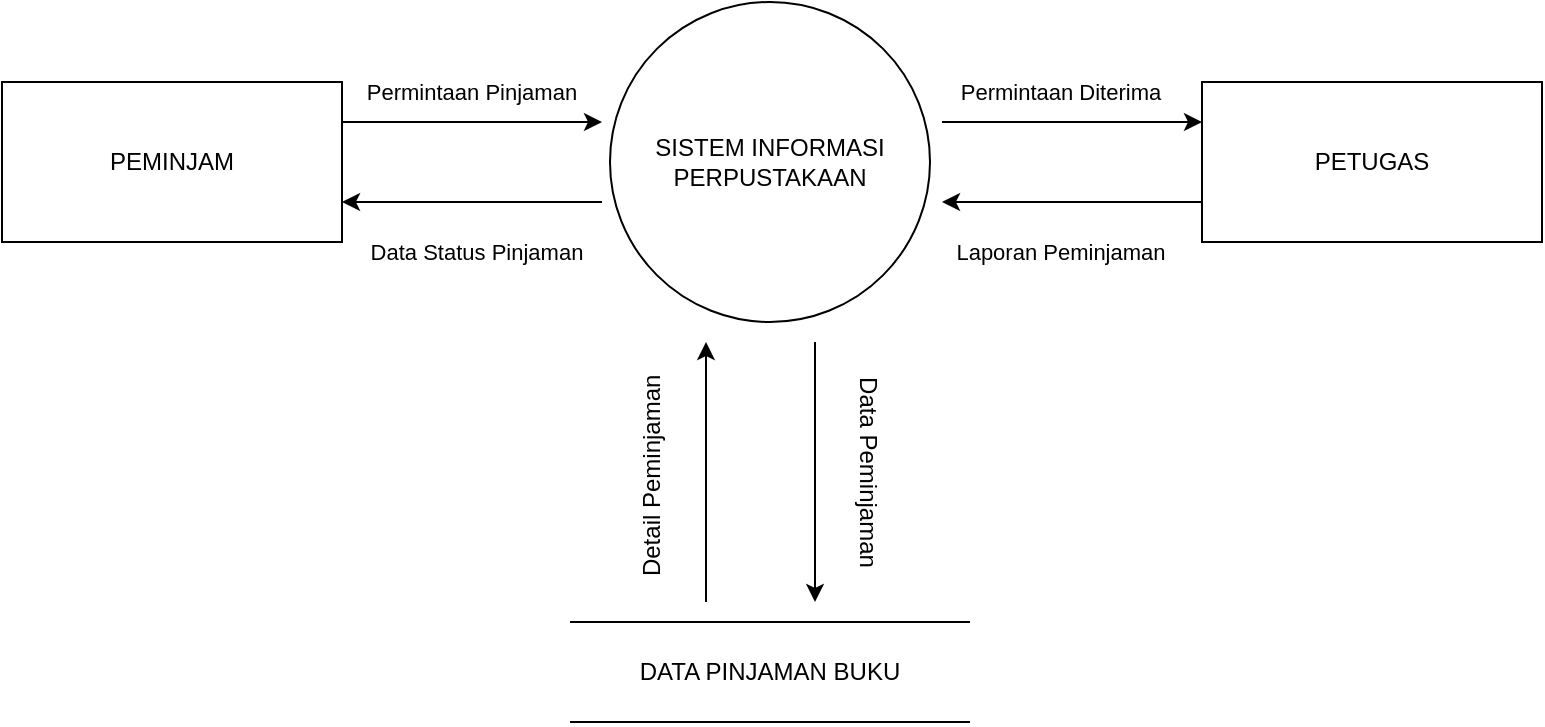 <mxfile version="27.1.1" pages="3">
  <diagram name="Halaman-1" id="B_A3s2_IFmIIh6A6cxAt">
    <mxGraphModel dx="793" dy="465" grid="1" gridSize="10" guides="1" tooltips="1" connect="1" arrows="1" fold="1" page="1" pageScale="1" pageWidth="827" pageHeight="1169" math="0" shadow="0">
      <root>
        <mxCell id="0" />
        <mxCell id="1" parent="0" />
        <mxCell id="g_VqE2WKqQlK8JRJrOXR-1" value="SISTEM INFORMASI PERPUSTAKAAN" style="ellipse;whiteSpace=wrap;html=1;aspect=fixed;" vertex="1" parent="1">
          <mxGeometry x="334" y="50" width="160" height="160" as="geometry" />
        </mxCell>
        <mxCell id="g_VqE2WKqQlK8JRJrOXR-2" value="PEMINJAM" style="rounded=0;whiteSpace=wrap;html=1;" vertex="1" parent="1">
          <mxGeometry x="30" y="90" width="170" height="80" as="geometry" />
        </mxCell>
        <mxCell id="g_VqE2WKqQlK8JRJrOXR-4" value="PETUGAS" style="rounded=0;whiteSpace=wrap;html=1;" vertex="1" parent="1">
          <mxGeometry x="630" y="90" width="170" height="80" as="geometry" />
        </mxCell>
        <mxCell id="g_VqE2WKqQlK8JRJrOXR-7" value="" style="endArrow=classic;html=1;rounded=0;exitX=1;exitY=0.25;exitDx=0;exitDy=0;" edge="1" parent="1" source="g_VqE2WKqQlK8JRJrOXR-2">
          <mxGeometry width="50" height="50" relative="1" as="geometry">
            <mxPoint x="380" y="310" as="sourcePoint" />
            <mxPoint x="330" y="110" as="targetPoint" />
          </mxGeometry>
        </mxCell>
        <mxCell id="g_VqE2WKqQlK8JRJrOXR-8" value="" style="endArrow=classic;html=1;rounded=0;entryX=0;entryY=0.25;entryDx=0;entryDy=0;" edge="1" parent="1" target="g_VqE2WKqQlK8JRJrOXR-4">
          <mxGeometry width="50" height="50" relative="1" as="geometry">
            <mxPoint x="500" y="110" as="sourcePoint" />
            <mxPoint x="340" y="120" as="targetPoint" />
          </mxGeometry>
        </mxCell>
        <mxCell id="g_VqE2WKqQlK8JRJrOXR-10" value="&lt;font style=&quot;font-size: 11px;&quot;&gt;Permintaan Pinjaman&lt;/font&gt;" style="text;html=1;align=center;verticalAlign=middle;whiteSpace=wrap;rounded=0;" vertex="1" parent="1">
          <mxGeometry x="210" y="80" width="110" height="30" as="geometry" />
        </mxCell>
        <mxCell id="g_VqE2WKqQlK8JRJrOXR-11" value="&lt;font style=&quot;font-size: 11px;&quot;&gt;Permintaan Diterima&lt;/font&gt;" style="text;html=1;align=center;verticalAlign=middle;whiteSpace=wrap;rounded=0;" vertex="1" parent="1">
          <mxGeometry x="499" y="80" width="121" height="30" as="geometry" />
        </mxCell>
        <mxCell id="g_VqE2WKqQlK8JRJrOXR-12" value="" style="endArrow=classic;html=1;rounded=0;entryX=1;entryY=0.75;entryDx=0;entryDy=0;" edge="1" parent="1" target="g_VqE2WKqQlK8JRJrOXR-2">
          <mxGeometry width="50" height="50" relative="1" as="geometry">
            <mxPoint x="330" y="150" as="sourcePoint" />
            <mxPoint x="340" y="120" as="targetPoint" />
          </mxGeometry>
        </mxCell>
        <mxCell id="g_VqE2WKqQlK8JRJrOXR-13" value="" style="endArrow=classic;html=1;rounded=0;exitX=0;exitY=0.75;exitDx=0;exitDy=0;" edge="1" parent="1" source="g_VqE2WKqQlK8JRJrOXR-4">
          <mxGeometry width="50" height="50" relative="1" as="geometry">
            <mxPoint x="340" y="160" as="sourcePoint" />
            <mxPoint x="500" y="150" as="targetPoint" />
          </mxGeometry>
        </mxCell>
        <mxCell id="g_VqE2WKqQlK8JRJrOXR-14" value="&lt;font style=&quot;font-size: 11px;&quot;&gt;Laporan Peminjaman&lt;/font&gt;" style="text;html=1;align=center;verticalAlign=middle;whiteSpace=wrap;rounded=0;" vertex="1" parent="1">
          <mxGeometry x="502.88" y="160" width="113.25" height="30" as="geometry" />
        </mxCell>
        <mxCell id="g_VqE2WKqQlK8JRJrOXR-15" value="&lt;font style=&quot;font-size: 11px;&quot;&gt;Data Status Pinjaman&lt;/font&gt;" style="text;html=1;align=center;verticalAlign=middle;whiteSpace=wrap;rounded=0;" vertex="1" parent="1">
          <mxGeometry x="210" y="160" width="115" height="30" as="geometry" />
        </mxCell>
        <mxCell id="g_VqE2WKqQlK8JRJrOXR-16" value="" style="endArrow=none;html=1;rounded=0;" edge="1" parent="1">
          <mxGeometry width="50" height="50" relative="1" as="geometry">
            <mxPoint x="314" y="360" as="sourcePoint" />
            <mxPoint x="514" y="360" as="targetPoint" />
          </mxGeometry>
        </mxCell>
        <mxCell id="g_VqE2WKqQlK8JRJrOXR-17" value="" style="endArrow=none;html=1;rounded=0;" edge="1" parent="1">
          <mxGeometry width="50" height="50" relative="1" as="geometry">
            <mxPoint x="314" y="410" as="sourcePoint" />
            <mxPoint x="514" y="410" as="targetPoint" />
          </mxGeometry>
        </mxCell>
        <mxCell id="g_VqE2WKqQlK8JRJrOXR-18" value="&lt;font&gt;DATA PINJAMAN BUKU&lt;/font&gt;" style="text;html=1;align=center;verticalAlign=middle;whiteSpace=wrap;rounded=0;" vertex="1" parent="1">
          <mxGeometry x="343" y="370" width="141.5" height="30" as="geometry" />
        </mxCell>
        <mxCell id="g_VqE2WKqQlK8JRJrOXR-19" value="" style="endArrow=classic;html=1;rounded=0;" edge="1" parent="1">
          <mxGeometry width="50" height="50" relative="1" as="geometry">
            <mxPoint x="436.5" y="220" as="sourcePoint" />
            <mxPoint x="436.5" y="350" as="targetPoint" />
          </mxGeometry>
        </mxCell>
        <mxCell id="g_VqE2WKqQlK8JRJrOXR-20" value="" style="endArrow=classic;html=1;rounded=0;" edge="1" parent="1">
          <mxGeometry width="50" height="50" relative="1" as="geometry">
            <mxPoint x="382" y="350" as="sourcePoint" />
            <mxPoint x="382" y="220" as="targetPoint" />
          </mxGeometry>
        </mxCell>
        <mxCell id="g_VqE2WKqQlK8JRJrOXR-21" value="&lt;font&gt;Detail Peminjaman&amp;nbsp;&lt;/font&gt;" style="text;html=1;align=center;verticalAlign=middle;whiteSpace=wrap;rounded=0;rotation=-90;" vertex="1" parent="1">
          <mxGeometry x="300" y="270" width="110" height="30" as="geometry" />
        </mxCell>
        <mxCell id="g_VqE2WKqQlK8JRJrOXR-22" value="&lt;font&gt;Data Peminjaman&lt;/font&gt;" style="text;html=1;align=center;verticalAlign=middle;whiteSpace=wrap;rounded=0;rotation=90;" vertex="1" parent="1">
          <mxGeometry x="410" y="270" width="105.5" height="30" as="geometry" />
        </mxCell>
      </root>
    </mxGraphModel>
  </diagram>
  <diagram id="UC-hDwQHrU6XjZ-RaPW0" name="Halaman-2">
    <mxGraphModel dx="1990" dy="681" grid="1" gridSize="10" guides="1" tooltips="1" connect="1" arrows="1" fold="1" page="1" pageScale="1" pageWidth="827" pageHeight="1169" math="0" shadow="0">
      <root>
        <mxCell id="0" />
        <mxCell id="1" parent="0" />
        <mxCell id="LLWd2azIcAdbSTXL5f2x-1" value="CALON ANGGOTA" style="rounded=0;whiteSpace=wrap;html=1;" parent="1" vertex="1">
          <mxGeometry x="20" y="40" width="120" height="60" as="geometry" />
        </mxCell>
        <mxCell id="LLWd2azIcAdbSTXL5f2x-3" value="1.0&lt;div&gt;PENDAFTARAN ANGGOTA&lt;/div&gt;" style="ellipse;whiteSpace=wrap;html=1;aspect=fixed;" parent="1" vertex="1">
          <mxGeometry x="280" y="15" width="110" height="110" as="geometry" />
        </mxCell>
        <mxCell id="LLWd2azIcAdbSTXL5f2x-5" value="" style="endArrow=classic;html=1;rounded=0;exitX=1;exitY=0.5;exitDx=0;exitDy=0;" parent="1" source="LLWd2azIcAdbSTXL5f2x-6" edge="1">
          <mxGeometry width="50" height="50" relative="1" as="geometry">
            <mxPoint x="260" y="60" as="sourcePoint" />
            <mxPoint x="270" y="55" as="targetPoint" />
          </mxGeometry>
        </mxCell>
        <mxCell id="LLWd2azIcAdbSTXL5f2x-8" value="" style="endArrow=none;html=1;rounded=0;" parent="1" edge="1">
          <mxGeometry width="50" height="50" relative="1" as="geometry">
            <mxPoint x="320" y="180" as="sourcePoint" />
            <mxPoint x="320" y="130" as="targetPoint" />
          </mxGeometry>
        </mxCell>
        <mxCell id="LLWd2azIcAdbSTXL5f2x-9" value="" style="endArrow=classic;html=1;rounded=0;" parent="1" edge="1">
          <mxGeometry width="50" height="50" relative="1" as="geometry">
            <mxPoint x="320" y="180" as="sourcePoint" />
            <mxPoint x="220" y="180" as="targetPoint" />
          </mxGeometry>
        </mxCell>
        <mxCell id="LLWd2azIcAdbSTXL5f2x-10" value="" style="endArrow=none;html=1;rounded=0;" parent="1" edge="1">
          <mxGeometry width="50" height="50" relative="1" as="geometry">
            <mxPoint x="90" y="160" as="sourcePoint" />
            <mxPoint x="210" y="160" as="targetPoint" />
          </mxGeometry>
        </mxCell>
        <mxCell id="LLWd2azIcAdbSTXL5f2x-11" value="" style="endArrow=none;html=1;rounded=0;" parent="1" edge="1">
          <mxGeometry width="50" height="50" relative="1" as="geometry">
            <mxPoint x="90" y="220" as="sourcePoint" />
            <mxPoint x="210" y="220" as="targetPoint" />
          </mxGeometry>
        </mxCell>
        <mxCell id="LLWd2azIcAdbSTXL5f2x-12" value="DATA ANGGOTA" style="text;html=1;align=center;verticalAlign=middle;whiteSpace=wrap;rounded=0;" parent="1" vertex="1">
          <mxGeometry x="99" y="176" width="100" height="30" as="geometry" />
        </mxCell>
        <mxCell id="LLWd2azIcAdbSTXL5f2x-16" value="&lt;font style=&quot;font-size: 9px;&quot;&gt;Data Anggota&lt;/font&gt;" style="text;html=1;align=center;verticalAlign=middle;whiteSpace=wrap;rounded=0;" parent="1" vertex="1">
          <mxGeometry x="240" y="160" width="70" height="16" as="geometry" />
        </mxCell>
        <mxCell id="LLWd2azIcAdbSTXL5f2x-18" value="" style="endArrow=classic;html=1;rounded=0;entryX=1;entryY=0.75;entryDx=0;entryDy=0;" parent="1" target="LLWd2azIcAdbSTXL5f2x-1" edge="1" source="LLWd2azIcAdbSTXL5f2x-19">
          <mxGeometry width="50" height="50" relative="1" as="geometry">
            <mxPoint x="270" y="85" as="sourcePoint" />
            <mxPoint x="322" y="147" as="targetPoint" />
          </mxGeometry>
        </mxCell>
        <mxCell id="_EkYU_BqKjtHuQNzoAOT-3" value="2.0&lt;br&gt;&lt;div&gt;PEMINJAMAN BUKU&lt;/div&gt;" style="ellipse;whiteSpace=wrap;html=1;aspect=fixed;" parent="1" vertex="1">
          <mxGeometry x="280" y="270" width="110" height="110" as="geometry" />
        </mxCell>
        <mxCell id="_EkYU_BqKjtHuQNzoAOT-18" value="" style="endArrow=classic;html=1;rounded=0;" parent="1" edge="1">
          <mxGeometry width="50" height="50" relative="1" as="geometry">
            <mxPoint x="320" y="200" as="sourcePoint" />
            <mxPoint x="220" y="200" as="targetPoint" />
          </mxGeometry>
        </mxCell>
        <mxCell id="07eqBUxh1u0hp3tOwEIF-1" value="" style="endArrow=none;html=1;rounded=0;" edge="1" parent="1">
          <mxGeometry width="50" height="50" relative="1" as="geometry">
            <mxPoint x="320" y="200" as="sourcePoint" />
            <mxPoint x="320" y="260" as="targetPoint" />
          </mxGeometry>
        </mxCell>
        <mxCell id="07eqBUxh1u0hp3tOwEIF-2" value="&lt;font style=&quot;font-size: 9px;&quot;&gt;Kartu Anggota&lt;/font&gt;" style="text;html=1;align=center;verticalAlign=middle;whiteSpace=wrap;rounded=0;" vertex="1" parent="1">
          <mxGeometry x="235" y="200" width="80" height="20" as="geometry" />
        </mxCell>
        <mxCell id="07eqBUxh1u0hp3tOwEIF-3" value="PEMINJAM" style="rounded=0;whiteSpace=wrap;html=1;" vertex="1" parent="1">
          <mxGeometry y="290" width="120" height="60" as="geometry" />
        </mxCell>
        <mxCell id="07eqBUxh1u0hp3tOwEIF-4" value="" style="endArrow=classic;html=1;rounded=0;exitX=1;exitY=0.5;exitDx=0;exitDy=0;" edge="1" parent="1" source="07eqBUxh1u0hp3tOwEIF-5">
          <mxGeometry width="50" height="50" relative="1" as="geometry">
            <mxPoint x="280" y="90" as="sourcePoint" />
            <mxPoint x="270" y="300" as="targetPoint" />
          </mxGeometry>
        </mxCell>
        <mxCell id="07eqBUxh1u0hp3tOwEIF-6" value="" style="endArrow=classic;html=1;rounded=0;exitX=1;exitY=0.5;exitDx=0;exitDy=0;" edge="1" parent="1" source="07eqBUxh1u0hp3tOwEIF-7">
          <mxGeometry width="50" height="50" relative="1" as="geometry">
            <mxPoint x="250" y="340.25" as="sourcePoint" />
            <mxPoint x="270" y="340" as="targetPoint" />
          </mxGeometry>
        </mxCell>
        <mxCell id="07eqBUxh1u0hp3tOwEIF-8" value="" style="endArrow=classic;html=1;rounded=0;entryX=0.75;entryY=1;entryDx=0;entryDy=0;" edge="1" parent="1" target="07eqBUxh1u0hp3tOwEIF-3">
          <mxGeometry width="50" height="50" relative="1" as="geometry">
            <mxPoint x="90" y="410" as="sourcePoint" />
            <mxPoint x="230" y="210" as="targetPoint" />
          </mxGeometry>
        </mxCell>
        <mxCell id="07eqBUxh1u0hp3tOwEIF-9" value="" style="endArrow=none;html=1;rounded=0;" edge="1" parent="1" source="07eqBUxh1u0hp3tOwEIF-11">
          <mxGeometry width="50" height="50" relative="1" as="geometry">
            <mxPoint x="90" y="410" as="sourcePoint" />
            <mxPoint x="320" y="410" as="targetPoint" />
          </mxGeometry>
        </mxCell>
        <mxCell id="07eqBUxh1u0hp3tOwEIF-10" value="" style="endArrow=none;html=1;rounded=0;" edge="1" parent="1">
          <mxGeometry width="50" height="50" relative="1" as="geometry">
            <mxPoint x="320" y="390" as="sourcePoint" />
            <mxPoint x="320" y="410" as="targetPoint" />
          </mxGeometry>
        </mxCell>
        <mxCell id="07eqBUxh1u0hp3tOwEIF-12" value="" style="endArrow=none;html=1;rounded=0;" edge="1" parent="1" target="07eqBUxh1u0hp3tOwEIF-11">
          <mxGeometry width="50" height="50" relative="1" as="geometry">
            <mxPoint x="90" y="410" as="sourcePoint" />
            <mxPoint x="320" y="410" as="targetPoint" />
          </mxGeometry>
        </mxCell>
        <mxCell id="07eqBUxh1u0hp3tOwEIF-11" value="&lt;span style=&quot;font-size: 11px;&quot;&gt;Verifikasi Buku Pinjaman&lt;/span&gt;" style="text;html=1;align=center;verticalAlign=middle;whiteSpace=wrap;rounded=0;" vertex="1" parent="1">
          <mxGeometry x="135" y="400" width="130" height="20" as="geometry" />
        </mxCell>
        <mxCell id="07eqBUxh1u0hp3tOwEIF-15" value="" style="endArrow=none;html=1;rounded=0;exitX=1;exitY=0.25;exitDx=0;exitDy=0;startFill=0;" edge="1" parent="1" target="07eqBUxh1u0hp3tOwEIF-7">
          <mxGeometry width="50" height="50" relative="1" as="geometry">
            <mxPoint x="120" y="339.5" as="sourcePoint" />
            <mxPoint x="270" y="339.5" as="targetPoint" />
          </mxGeometry>
        </mxCell>
        <mxCell id="07eqBUxh1u0hp3tOwEIF-7" value="&lt;span style=&quot;font-size: 11px;&quot;&gt;Data Buku&lt;/span&gt;" style="text;html=1;align=center;verticalAlign=middle;whiteSpace=wrap;rounded=0;" vertex="1" parent="1">
          <mxGeometry x="166.25" y="330" width="57.5" height="20" as="geometry" />
        </mxCell>
        <mxCell id="07eqBUxh1u0hp3tOwEIF-17" value="" style="endArrow=none;html=1;rounded=0;exitX=1;exitY=0.25;exitDx=0;exitDy=0;startFill=0;" edge="1" parent="1" target="07eqBUxh1u0hp3tOwEIF-5">
          <mxGeometry width="50" height="50" relative="1" as="geometry">
            <mxPoint x="120" y="300" as="sourcePoint" />
            <mxPoint x="270" y="300" as="targetPoint" />
          </mxGeometry>
        </mxCell>
        <mxCell id="07eqBUxh1u0hp3tOwEIF-5" value="&lt;font style=&quot;font-size: 11px;&quot;&gt;Kartu Anggota&lt;/font&gt;" style="text;html=1;align=center;verticalAlign=middle;whiteSpace=wrap;rounded=0;" vertex="1" parent="1">
          <mxGeometry x="152.5" y="290" width="85" height="20" as="geometry" />
        </mxCell>
        <mxCell id="07eqBUxh1u0hp3tOwEIF-21" value="" style="endArrow=none;html=1;rounded=0;exitX=1;exitY=0.25;exitDx=0;exitDy=0;startFill=0;" edge="1" parent="1" source="LLWd2azIcAdbSTXL5f2x-1" target="LLWd2azIcAdbSTXL5f2x-6">
          <mxGeometry width="50" height="50" relative="1" as="geometry">
            <mxPoint x="160" y="55" as="sourcePoint" />
            <mxPoint x="270" y="55" as="targetPoint" />
          </mxGeometry>
        </mxCell>
        <mxCell id="LLWd2azIcAdbSTXL5f2x-6" value="&lt;font style=&quot;font-size: 10px;&quot;&gt;Data Anggota&lt;/font&gt;" style="text;html=1;align=center;verticalAlign=middle;whiteSpace=wrap;rounded=0;" parent="1" vertex="1">
          <mxGeometry x="178" y="50" width="72" height="10" as="geometry" />
        </mxCell>
        <mxCell id="07eqBUxh1u0hp3tOwEIF-22" value="" style="endArrow=none;html=1;rounded=0;entryX=1;entryY=0.5;entryDx=0;entryDy=0;startFill=0;" edge="1" parent="1" target="LLWd2azIcAdbSTXL5f2x-19">
          <mxGeometry width="50" height="50" relative="1" as="geometry">
            <mxPoint x="270" y="85" as="sourcePoint" />
            <mxPoint x="160" y="85" as="targetPoint" />
          </mxGeometry>
        </mxCell>
        <mxCell id="LLWd2azIcAdbSTXL5f2x-19" value="&lt;font style=&quot;font-size: 10px;&quot;&gt;Kartu Anggota&lt;/font&gt;" style="text;html=1;align=center;verticalAlign=middle;whiteSpace=wrap;rounded=0;" parent="1" vertex="1">
          <mxGeometry x="180" y="80" width="70" height="10" as="geometry" />
        </mxCell>
        <mxCell id="07eqBUxh1u0hp3tOwEIF-24" value="PETUGAS" style="rounded=0;whiteSpace=wrap;html=1;" vertex="1" parent="1">
          <mxGeometry y="450" width="120" height="60" as="geometry" />
        </mxCell>
        <mxCell id="07eqBUxh1u0hp3tOwEIF-25" value="" style="endArrow=none;html=1;rounded=0;exitX=1;exitY=0.25;exitDx=0;exitDy=0;startFill=0;" edge="1" target="07eqBUxh1u0hp3tOwEIF-26" parent="1">
          <mxGeometry width="50" height="50" relative="1" as="geometry">
            <mxPoint x="120" y="460" as="sourcePoint" />
            <mxPoint x="270" y="460" as="targetPoint" />
          </mxGeometry>
        </mxCell>
        <mxCell id="07eqBUxh1u0hp3tOwEIF-26" value="&lt;font style=&quot;font-size: 11px;&quot;&gt;Detail Peminjaman&lt;/font&gt;" style="text;html=1;align=center;verticalAlign=middle;whiteSpace=wrap;rounded=0;" vertex="1" parent="1">
          <mxGeometry x="182.5" y="450" width="97.5" height="20" as="geometry" />
        </mxCell>
        <mxCell id="07eqBUxh1u0hp3tOwEIF-27" value="" style="endArrow=none;html=1;rounded=0;exitX=1;exitY=0.5;exitDx=0;exitDy=0;startFill=0;" edge="1" source="07eqBUxh1u0hp3tOwEIF-26" parent="1">
          <mxGeometry width="50" height="50" relative="1" as="geometry">
            <mxPoint x="280" y="250" as="sourcePoint" />
            <mxPoint x="340" y="460" as="targetPoint" />
          </mxGeometry>
        </mxCell>
        <mxCell id="07eqBUxh1u0hp3tOwEIF-28" value="" style="endArrow=classic;html=1;rounded=0;" edge="1" parent="1">
          <mxGeometry width="50" height="50" relative="1" as="geometry">
            <mxPoint x="340" y="460" as="sourcePoint" />
            <mxPoint x="340" y="390" as="targetPoint" />
          </mxGeometry>
        </mxCell>
        <mxCell id="07eqBUxh1u0hp3tOwEIF-32" value="&lt;font style=&quot;font-size: 11px;&quot;&gt;Verifikasi Buku Pinjaman&lt;/font&gt;" style="text;html=1;align=center;verticalAlign=middle;whiteSpace=wrap;rounded=0;" vertex="1" parent="1">
          <mxGeometry x="178" y="490" width="127.5" height="20" as="geometry" />
        </mxCell>
        <mxCell id="07eqBUxh1u0hp3tOwEIF-33" value="" style="endArrow=none;html=1;rounded=0;exitX=1;exitY=0.833;exitDx=0;exitDy=0;startFill=0;exitPerimeter=0;entryX=0;entryY=0.5;entryDx=0;entryDy=0;" edge="1" parent="1" source="07eqBUxh1u0hp3tOwEIF-24" target="07eqBUxh1u0hp3tOwEIF-32">
          <mxGeometry width="50" height="50" relative="1" as="geometry">
            <mxPoint x="130" y="470" as="sourcePoint" />
            <mxPoint x="193" y="470" as="targetPoint" />
          </mxGeometry>
        </mxCell>
        <mxCell id="07eqBUxh1u0hp3tOwEIF-34" value="" style="endArrow=none;html=1;rounded=0;exitX=1;exitY=0.5;exitDx=0;exitDy=0;startFill=0;" edge="1" parent="1" source="07eqBUxh1u0hp3tOwEIF-32">
          <mxGeometry width="50" height="50" relative="1" as="geometry">
            <mxPoint x="290" y="470" as="sourcePoint" />
            <mxPoint x="360" y="500" as="targetPoint" />
          </mxGeometry>
        </mxCell>
        <mxCell id="07eqBUxh1u0hp3tOwEIF-35" value="" style="endArrow=classic;html=1;rounded=0;" edge="1" parent="1">
          <mxGeometry width="50" height="50" relative="1" as="geometry">
            <mxPoint x="360" y="500" as="sourcePoint" />
            <mxPoint x="360" y="390" as="targetPoint" />
          </mxGeometry>
        </mxCell>
        <mxCell id="07eqBUxh1u0hp3tOwEIF-37" value="" style="endArrow=none;html=1;rounded=0;" edge="1" parent="1">
          <mxGeometry width="50" height="50" relative="1" as="geometry">
            <mxPoint x="440" y="160.44" as="sourcePoint" />
            <mxPoint x="560" y="160.44" as="targetPoint" />
          </mxGeometry>
        </mxCell>
        <mxCell id="07eqBUxh1u0hp3tOwEIF-38" value="" style="endArrow=none;html=1;rounded=0;" edge="1" parent="1">
          <mxGeometry width="50" height="50" relative="1" as="geometry">
            <mxPoint x="440" y="220.44" as="sourcePoint" />
            <mxPoint x="560" y="220.44" as="targetPoint" />
          </mxGeometry>
        </mxCell>
        <mxCell id="07eqBUxh1u0hp3tOwEIF-39" value="DATA BUKU" style="text;html=1;align=center;verticalAlign=middle;whiteSpace=wrap;rounded=0;" vertex="1" parent="1">
          <mxGeometry x="449" y="176.44" width="100" height="30" as="geometry" />
        </mxCell>
        <mxCell id="07eqBUxh1u0hp3tOwEIF-41" value="" style="endArrow=none;html=1;rounded=0;exitX=0;exitY=0.5;exitDx=0;exitDy=0;" edge="1" parent="1" source="07eqBUxh1u0hp3tOwEIF-57">
          <mxGeometry width="50" height="50" relative="1" as="geometry">
            <mxPoint x="414" y="300" as="sourcePoint" />
            <mxPoint x="400" y="300" as="targetPoint" />
          </mxGeometry>
        </mxCell>
        <mxCell id="07eqBUxh1u0hp3tOwEIF-42" value="" style="endArrow=classic;html=1;rounded=0;" edge="1" parent="1">
          <mxGeometry width="50" height="50" relative="1" as="geometry">
            <mxPoint x="510" y="300" as="sourcePoint" />
            <mxPoint x="510" y="229" as="targetPoint" />
          </mxGeometry>
        </mxCell>
        <mxCell id="07eqBUxh1u0hp3tOwEIF-47" value="" style="endArrow=none;html=1;rounded=0;" edge="1" parent="1">
          <mxGeometry width="50" height="50" relative="1" as="geometry">
            <mxPoint x="439" y="400" as="sourcePoint" />
            <mxPoint x="559" y="400" as="targetPoint" />
          </mxGeometry>
        </mxCell>
        <mxCell id="07eqBUxh1u0hp3tOwEIF-48" value="" style="endArrow=none;html=1;rounded=0;" edge="1" parent="1">
          <mxGeometry width="50" height="50" relative="1" as="geometry">
            <mxPoint x="439" y="460" as="sourcePoint" />
            <mxPoint x="559" y="460" as="targetPoint" />
          </mxGeometry>
        </mxCell>
        <mxCell id="07eqBUxh1u0hp3tOwEIF-49" value="DATA PEMINJAMAN" style="text;html=1;align=center;verticalAlign=middle;whiteSpace=wrap;rounded=0;" vertex="1" parent="1">
          <mxGeometry x="448" y="416" width="100" height="30" as="geometry" />
        </mxCell>
        <mxCell id="07eqBUxh1u0hp3tOwEIF-50" value="" style="endArrow=classic;html=1;rounded=0;" edge="1" parent="1">
          <mxGeometry width="50" height="50" relative="1" as="geometry">
            <mxPoint x="510" y="340" as="sourcePoint" />
            <mxPoint x="510" y="380" as="targetPoint" />
          </mxGeometry>
        </mxCell>
        <mxCell id="07eqBUxh1u0hp3tOwEIF-51" value="" style="endArrow=none;html=1;rounded=0;" edge="1" parent="1" source="07eqBUxh1u0hp3tOwEIF-52">
          <mxGeometry width="50" height="50" relative="1" as="geometry">
            <mxPoint x="500" y="340" as="sourcePoint" />
            <mxPoint x="400" y="340" as="targetPoint" />
          </mxGeometry>
        </mxCell>
        <mxCell id="07eqBUxh1u0hp3tOwEIF-53" value="" style="endArrow=none;html=1;rounded=0;" edge="1" parent="1" target="07eqBUxh1u0hp3tOwEIF-52">
          <mxGeometry width="50" height="50" relative="1" as="geometry">
            <mxPoint x="500" y="340" as="sourcePoint" />
            <mxPoint x="400" y="340" as="targetPoint" />
          </mxGeometry>
        </mxCell>
        <mxCell id="07eqBUxh1u0hp3tOwEIF-54" style="edgeStyle=orthogonalEdgeStyle;rounded=0;orthogonalLoop=1;jettySize=auto;html=1;exitX=1;exitY=0.5;exitDx=0;exitDy=0;endArrow=none;startFill=0;" edge="1" parent="1" source="07eqBUxh1u0hp3tOwEIF-52">
          <mxGeometry relative="1" as="geometry">
            <mxPoint x="510" y="340" as="targetPoint" />
          </mxGeometry>
        </mxCell>
        <mxCell id="07eqBUxh1u0hp3tOwEIF-52" value="&lt;font style=&quot;font-size: 9px;&quot;&gt;Detail Peminjaman&lt;/font&gt;" style="text;html=1;align=center;verticalAlign=middle;whiteSpace=wrap;rounded=0;" vertex="1" parent="1">
          <mxGeometry x="414" y="335" width="86" height="10" as="geometry" />
        </mxCell>
        <mxCell id="07eqBUxh1u0hp3tOwEIF-57" value="&lt;font style=&quot;font-size: 9px;&quot;&gt;Data Buku&lt;/font&gt;" style="text;html=1;align=center;verticalAlign=middle;whiteSpace=wrap;rounded=0;" vertex="1" parent="1">
          <mxGeometry x="432" y="295" width="50" height="10" as="geometry" />
        </mxCell>
        <mxCell id="07eqBUxh1u0hp3tOwEIF-58" value="" style="endArrow=none;html=1;rounded=0;entryX=1;entryY=0.5;entryDx=0;entryDy=0;" edge="1" parent="1" target="07eqBUxh1u0hp3tOwEIF-57">
          <mxGeometry width="50" height="50" relative="1" as="geometry">
            <mxPoint x="510" y="300" as="sourcePoint" />
            <mxPoint x="410" y="310" as="targetPoint" />
          </mxGeometry>
        </mxCell>
        <mxCell id="07eqBUxh1u0hp3tOwEIF-60" value="3.0&lt;br&gt;&lt;div&gt;PENGEMBALIAN BUKU&lt;/div&gt;" style="ellipse;whiteSpace=wrap;html=1;aspect=fixed;" vertex="1" parent="1">
          <mxGeometry x="280" y="585" width="110" height="110" as="geometry" />
        </mxCell>
        <mxCell id="07eqBUxh1u0hp3tOwEIF-61" value="" style="endArrow=classic;html=1;rounded=0;exitX=1;exitY=0.5;exitDx=0;exitDy=0;" edge="1" source="07eqBUxh1u0hp3tOwEIF-62" parent="1">
          <mxGeometry width="50" height="50" relative="1" as="geometry">
            <mxPoint x="275" y="420" as="sourcePoint" />
            <mxPoint x="265" y="630" as="targetPoint" />
          </mxGeometry>
        </mxCell>
        <mxCell id="07eqBUxh1u0hp3tOwEIF-62" value="&lt;font style=&quot;font-size: 11px;&quot;&gt;Kartu Anggota&lt;/font&gt;" style="text;html=1;align=center;verticalAlign=middle;whiteSpace=wrap;rounded=0;" vertex="1" parent="1">
          <mxGeometry x="93" y="620" width="85" height="20" as="geometry" />
        </mxCell>
        <mxCell id="07eqBUxh1u0hp3tOwEIF-63" value="" style="endArrow=none;html=1;rounded=0;startFill=0;" edge="1" target="07eqBUxh1u0hp3tOwEIF-62" parent="1">
          <mxGeometry width="50" height="50" relative="1" as="geometry">
            <mxPoint x="-40" y="630" as="sourcePoint" />
            <mxPoint x="265" y="630" as="targetPoint" />
          </mxGeometry>
        </mxCell>
        <mxCell id="07eqBUxh1u0hp3tOwEIF-64" value="" style="endArrow=none;html=1;rounded=0;startFill=0;" edge="1" parent="1">
          <mxGeometry width="50" height="50" relative="1" as="geometry">
            <mxPoint x="-40" y="630" as="sourcePoint" />
            <mxPoint x="-40" y="330" as="targetPoint" />
          </mxGeometry>
        </mxCell>
        <mxCell id="07eqBUxh1u0hp3tOwEIF-65" value="" style="endArrow=none;html=1;rounded=0;startFill=0;exitX=0;exitY=0.75;exitDx=0;exitDy=0;" edge="1" parent="1">
          <mxGeometry width="50" height="50" relative="1" as="geometry">
            <mxPoint y="330.0" as="sourcePoint" />
            <mxPoint x="-40" y="330" as="targetPoint" />
          </mxGeometry>
        </mxCell>
        <mxCell id="07eqBUxh1u0hp3tOwEIF-66" value="" style="endArrow=classic;html=1;rounded=0;exitX=1;exitY=0.5;exitDx=0;exitDy=0;" edge="1" source="07eqBUxh1u0hp3tOwEIF-67" parent="1">
          <mxGeometry width="50" height="50" relative="1" as="geometry">
            <mxPoint x="275" y="440" as="sourcePoint" />
            <mxPoint x="265" y="650" as="targetPoint" />
          </mxGeometry>
        </mxCell>
        <mxCell id="07eqBUxh1u0hp3tOwEIF-67" value="&lt;font style=&quot;font-size: 11px;&quot;&gt;Data Buku&lt;/font&gt;" style="text;html=1;align=center;verticalAlign=middle;whiteSpace=wrap;rounded=0;" vertex="1" parent="1">
          <mxGeometry x="102" y="640" width="67" height="20" as="geometry" />
        </mxCell>
        <mxCell id="07eqBUxh1u0hp3tOwEIF-68" value="" style="endArrow=none;html=1;rounded=0;startFill=0;" edge="1" target="07eqBUxh1u0hp3tOwEIF-67" parent="1">
          <mxGeometry width="50" height="50" relative="1" as="geometry">
            <mxPoint x="-50" y="650" as="sourcePoint" />
            <mxPoint x="265" y="650" as="targetPoint" />
          </mxGeometry>
        </mxCell>
        <mxCell id="07eqBUxh1u0hp3tOwEIF-69" value="" style="endArrow=none;html=1;rounded=0;startFill=0;" edge="1" parent="1">
          <mxGeometry width="50" height="50" relative="1" as="geometry">
            <mxPoint x="-50" y="320" as="sourcePoint" />
            <mxPoint x="-50" y="650" as="targetPoint" />
          </mxGeometry>
        </mxCell>
        <mxCell id="07eqBUxh1u0hp3tOwEIF-70" value="" style="endArrow=none;html=1;rounded=0;startFill=0;exitX=0;exitY=0.5;exitDx=0;exitDy=0;" edge="1" parent="1" source="07eqBUxh1u0hp3tOwEIF-3">
          <mxGeometry width="50" height="50" relative="1" as="geometry">
            <mxPoint x="10" y="340.0" as="sourcePoint" />
            <mxPoint x="-50" y="320" as="targetPoint" />
          </mxGeometry>
        </mxCell>
        <mxCell id="07eqBUxh1u0hp3tOwEIF-71" value="" style="endArrow=none;html=1;rounded=0;" edge="1" source="07eqBUxh1u0hp3tOwEIF-72" parent="1">
          <mxGeometry width="50" height="50" relative="1" as="geometry">
            <mxPoint x="500" y="630" as="sourcePoint" />
            <mxPoint x="400" y="630" as="targetPoint" />
          </mxGeometry>
        </mxCell>
        <mxCell id="07eqBUxh1u0hp3tOwEIF-72" value="&lt;font style=&quot;font-size: 9px;&quot;&gt;Detail Peminjaman&lt;/font&gt;" style="text;html=1;align=center;verticalAlign=middle;whiteSpace=wrap;rounded=0;" vertex="1" parent="1">
          <mxGeometry x="414" y="625" width="86" height="10" as="geometry" />
        </mxCell>
        <mxCell id="07eqBUxh1u0hp3tOwEIF-73" value="" style="endArrow=classic;html=1;rounded=0;" edge="1" parent="1">
          <mxGeometry width="50" height="50" relative="1" as="geometry">
            <mxPoint x="510" y="630" as="sourcePoint" />
            <mxPoint x="510" y="480" as="targetPoint" />
          </mxGeometry>
        </mxCell>
        <mxCell id="07eqBUxh1u0hp3tOwEIF-74" value="" style="endArrow=none;html=1;rounded=0;entryX=1;entryY=0.5;entryDx=0;entryDy=0;" edge="1" parent="1" target="07eqBUxh1u0hp3tOwEIF-72">
          <mxGeometry width="50" height="50" relative="1" as="geometry">
            <mxPoint x="510" y="630" as="sourcePoint" />
            <mxPoint x="410" y="640" as="targetPoint" />
          </mxGeometry>
        </mxCell>
        <mxCell id="07eqBUxh1u0hp3tOwEIF-75" value="" style="endArrow=none;html=1;rounded=0;startFill=0;" edge="1" target="07eqBUxh1u0hp3tOwEIF-76" parent="1">
          <mxGeometry width="50" height="50" relative="1" as="geometry">
            <mxPoint x="400" y="660" as="sourcePoint" />
            <mxPoint x="715" y="660" as="targetPoint" />
          </mxGeometry>
        </mxCell>
        <mxCell id="07eqBUxh1u0hp3tOwEIF-76" value="&lt;font style=&quot;font-size: 11px;&quot;&gt;Data Buku&lt;/font&gt;" style="text;html=1;align=center;verticalAlign=middle;whiteSpace=wrap;rounded=0;" vertex="1" parent="1">
          <mxGeometry x="500" y="650" width="67" height="20" as="geometry" />
        </mxCell>
        <mxCell id="07eqBUxh1u0hp3tOwEIF-77" value="" style="endArrow=none;html=1;rounded=0;exitX=1;exitY=0.5;exitDx=0;exitDy=0;startFill=0;" edge="1" source="07eqBUxh1u0hp3tOwEIF-76" parent="1">
          <mxGeometry width="50" height="50" relative="1" as="geometry">
            <mxPoint x="725" y="450" as="sourcePoint" />
            <mxPoint x="640" y="660" as="targetPoint" />
          </mxGeometry>
        </mxCell>
        <mxCell id="07eqBUxh1u0hp3tOwEIF-78" value="" style="endArrow=none;html=1;rounded=0;startFill=0;" edge="1" parent="1">
          <mxGeometry width="50" height="50" relative="1" as="geometry">
            <mxPoint x="640" y="660" as="sourcePoint" />
            <mxPoint x="640" y="200" as="targetPoint" />
          </mxGeometry>
        </mxCell>
        <mxCell id="07eqBUxh1u0hp3tOwEIF-79" value="" style="endArrow=classic;html=1;rounded=0;startFill=0;endFill=1;" edge="1" parent="1">
          <mxGeometry width="50" height="50" relative="1" as="geometry">
            <mxPoint x="640" y="199.333" as="sourcePoint" />
            <mxPoint x="570" y="200" as="targetPoint" />
          </mxGeometry>
        </mxCell>
        <mxCell id="07eqBUxh1u0hp3tOwEIF-80" value="" style="endArrow=none;html=1;rounded=0;startFill=0;exitX=0;exitY=0.5;exitDx=0;exitDy=0;" edge="1" parent="1">
          <mxGeometry width="50" height="50" relative="1" as="geometry">
            <mxPoint y="310" as="sourcePoint" />
            <mxPoint x="-60" y="310" as="targetPoint" />
          </mxGeometry>
        </mxCell>
        <mxCell id="07eqBUxh1u0hp3tOwEIF-81" value="" style="endArrow=none;html=1;rounded=0;startFill=0;" edge="1" parent="1">
          <mxGeometry width="50" height="50" relative="1" as="geometry">
            <mxPoint x="-60" y="310" as="sourcePoint" />
            <mxPoint x="-60" y="670" as="targetPoint" />
          </mxGeometry>
        </mxCell>
        <mxCell id="07eqBUxh1u0hp3tOwEIF-82" value="" style="endArrow=none;html=1;rounded=0;startFill=0;" edge="1" target="07eqBUxh1u0hp3tOwEIF-84" parent="1">
          <mxGeometry width="50" height="50" relative="1" as="geometry">
            <mxPoint x="-60" y="670" as="sourcePoint" />
            <mxPoint x="265" y="670" as="targetPoint" />
          </mxGeometry>
        </mxCell>
        <mxCell id="07eqBUxh1u0hp3tOwEIF-83" value="" style="endArrow=classic;html=1;rounded=0;exitX=1;exitY=0.5;exitDx=0;exitDy=0;" edge="1" source="07eqBUxh1u0hp3tOwEIF-84" parent="1">
          <mxGeometry width="50" height="50" relative="1" as="geometry">
            <mxPoint x="275" y="460" as="sourcePoint" />
            <mxPoint x="265" y="670" as="targetPoint" />
          </mxGeometry>
        </mxCell>
        <mxCell id="07eqBUxh1u0hp3tOwEIF-84" value="&lt;font style=&quot;font-size: 11px;&quot;&gt;Data Denda&lt;/font&gt;" style="text;html=1;align=center;verticalAlign=middle;whiteSpace=wrap;rounded=0;" vertex="1" parent="1">
          <mxGeometry x="102" y="660" width="67" height="20" as="geometry" />
        </mxCell>
        <mxCell id="07eqBUxh1u0hp3tOwEIF-85" value="" style="endArrow=none;html=1;rounded=0;exitX=0;exitY=0.5;exitDx=0;exitDy=0;" edge="1" source="07eqBUxh1u0hp3tOwEIF-86" parent="1">
          <mxGeometry width="50" height="50" relative="1" as="geometry">
            <mxPoint x="490" y="615" as="sourcePoint" />
            <mxPoint x="400" y="610" as="targetPoint" />
          </mxGeometry>
        </mxCell>
        <mxCell id="07eqBUxh1u0hp3tOwEIF-86" value="&lt;font style=&quot;font-size: 9px;&quot;&gt;Data Denda&lt;/font&gt;" style="text;html=1;align=center;verticalAlign=middle;whiteSpace=wrap;rounded=0;" vertex="1" parent="1">
          <mxGeometry x="413" y="605" width="59" height="10" as="geometry" />
        </mxCell>
        <mxCell id="07eqBUxh1u0hp3tOwEIF-87" value="" style="endArrow=classic;html=1;rounded=0;" edge="1" parent="1">
          <mxGeometry width="50" height="50" relative="1" as="geometry">
            <mxPoint x="490" y="610" as="sourcePoint" />
            <mxPoint x="490" y="480" as="targetPoint" />
          </mxGeometry>
        </mxCell>
        <mxCell id="07eqBUxh1u0hp3tOwEIF-92" value="" style="endArrow=none;html=1;rounded=0;entryX=1;entryY=0.5;entryDx=0;entryDy=0;" edge="1" parent="1" target="07eqBUxh1u0hp3tOwEIF-86">
          <mxGeometry width="50" height="50" relative="1" as="geometry">
            <mxPoint x="490" y="610" as="sourcePoint" />
            <mxPoint x="410" y="620" as="targetPoint" />
          </mxGeometry>
        </mxCell>
      </root>
    </mxGraphModel>
  </diagram>
  <diagram id="nKnRod18F5qW6ls2Hgyj" name="Halaman-3">
    <mxGraphModel dx="1990" dy="681" grid="1" gridSize="10" guides="1" tooltips="1" connect="1" arrows="1" fold="1" page="1" pageScale="1" pageWidth="827" pageHeight="1169" math="0" shadow="0">
      <root>
        <mxCell id="0" />
        <mxCell id="1" parent="0" />
        <mxCell id="DBQFm4cgPQ_hDolj-y8E-1" value="CALON ANGGOTA" style="rounded=0;whiteSpace=wrap;html=1;" vertex="1" parent="1">
          <mxGeometry x="-20" y="85" width="120" height="60" as="geometry" />
        </mxCell>
        <mxCell id="DBQFm4cgPQ_hDolj-y8E-2" value="1.1&lt;div&gt;INPUT DATA ANGGOTA&lt;/div&gt;" style="ellipse;whiteSpace=wrap;html=1;aspect=fixed;" vertex="1" parent="1">
          <mxGeometry x="320" y="50" width="120" height="120" as="geometry" />
        </mxCell>
        <mxCell id="DBQFm4cgPQ_hDolj-y8E-4" value="DATA ANGGOTA" style="text;html=1;align=center;verticalAlign=middle;whiteSpace=wrap;rounded=0;" vertex="1" parent="1">
          <mxGeometry x="680" y="94.5" width="100" height="30" as="geometry" />
        </mxCell>
        <mxCell id="DBQFm4cgPQ_hDolj-y8E-6" value="" style="endArrow=none;html=1;rounded=0;" edge="1" parent="1">
          <mxGeometry width="50" height="50" relative="1" as="geometry">
            <mxPoint x="670" y="69.5" as="sourcePoint" />
            <mxPoint x="790" y="69.5" as="targetPoint" />
          </mxGeometry>
        </mxCell>
        <mxCell id="DBQFm4cgPQ_hDolj-y8E-7" value="" style="endArrow=none;html=1;rounded=0;" edge="1" parent="1">
          <mxGeometry width="50" height="50" relative="1" as="geometry">
            <mxPoint x="670" y="149.5" as="sourcePoint" />
            <mxPoint x="790" y="149.5" as="targetPoint" />
          </mxGeometry>
        </mxCell>
        <mxCell id="DBQFm4cgPQ_hDolj-y8E-8" value="" style="endArrow=classic;html=1;rounded=0;exitX=1;exitY=0.5;exitDx=0;exitDy=0;" edge="1" parent="1" source="DBQFm4cgPQ_hDolj-y8E-10">
          <mxGeometry width="50" height="50" relative="1" as="geometry">
            <mxPoint x="480" y="230" as="sourcePoint" />
            <mxPoint x="310" y="115" as="targetPoint" />
          </mxGeometry>
        </mxCell>
        <mxCell id="DBQFm4cgPQ_hDolj-y8E-11" value="" style="endArrow=none;html=1;rounded=0;exitX=1;exitY=0.5;exitDx=0;exitDy=0;startFill=0;" edge="1" parent="1" source="DBQFm4cgPQ_hDolj-y8E-1" target="DBQFm4cgPQ_hDolj-y8E-10">
          <mxGeometry width="50" height="50" relative="1" as="geometry">
            <mxPoint x="160" y="110" as="sourcePoint" />
            <mxPoint x="310" y="110" as="targetPoint" />
          </mxGeometry>
        </mxCell>
        <mxCell id="DBQFm4cgPQ_hDolj-y8E-10" value="Data Calon Anggota" style="text;html=1;align=center;verticalAlign=middle;whiteSpace=wrap;rounded=0;" vertex="1" parent="1">
          <mxGeometry x="150" y="100" width="110" height="30" as="geometry" />
        </mxCell>
        <mxCell id="DBQFm4cgPQ_hDolj-y8E-12" value="" style="endArrow=none;html=1;rounded=0;exitX=1;exitY=0.5;exitDx=0;exitDy=0;startFill=0;" edge="1" target="DBQFm4cgPQ_hDolj-y8E-13" parent="1">
          <mxGeometry width="50" height="50" relative="1" as="geometry">
            <mxPoint x="450" y="115" as="sourcePoint" />
            <mxPoint x="660" y="110" as="targetPoint" />
          </mxGeometry>
        </mxCell>
        <mxCell id="DBQFm4cgPQ_hDolj-y8E-13" value="Data Calon Anggota" style="text;html=1;align=center;verticalAlign=middle;whiteSpace=wrap;rounded=0;" vertex="1" parent="1">
          <mxGeometry x="500" y="100" width="110" height="30" as="geometry" />
        </mxCell>
        <mxCell id="DBQFm4cgPQ_hDolj-y8E-14" value="" style="endArrow=classic;html=1;rounded=0;exitX=1;exitY=0.5;exitDx=0;exitDy=0;" edge="1" source="DBQFm4cgPQ_hDolj-y8E-13" parent="1">
          <mxGeometry width="50" height="50" relative="1" as="geometry">
            <mxPoint x="830" y="230" as="sourcePoint" />
            <mxPoint x="660" y="115" as="targetPoint" />
          </mxGeometry>
        </mxCell>
        <mxCell id="DBQFm4cgPQ_hDolj-y8E-15" value="" style="endArrow=none;html=1;rounded=0;" edge="1" parent="1">
          <mxGeometry width="50" height="50" relative="1" as="geometry">
            <mxPoint x="690" y="280" as="sourcePoint" />
            <mxPoint x="690" y="170" as="targetPoint" />
          </mxGeometry>
        </mxCell>
        <mxCell id="DBQFm4cgPQ_hDolj-y8E-16" value="" style="endArrow=classic;html=1;rounded=0;endFill=1;" edge="1" parent="1">
          <mxGeometry width="50" height="50" relative="1" as="geometry">
            <mxPoint x="540" y="280" as="sourcePoint" />
            <mxPoint x="460" y="280" as="targetPoint" />
          </mxGeometry>
        </mxCell>
        <mxCell id="DBQFm4cgPQ_hDolj-y8E-17" value="1.2&lt;div&gt;CETAK KARTU ANGGOTA&lt;/div&gt;" style="ellipse;whiteSpace=wrap;html=1;aspect=fixed;" vertex="1" parent="1">
          <mxGeometry x="320" y="210" width="120" height="120" as="geometry" />
        </mxCell>
        <mxCell id="DBQFm4cgPQ_hDolj-y8E-19" value="" style="endArrow=none;html=1;rounded=0;endFill=1;startFill=0;entryX=1.008;entryY=0.444;entryDx=0;entryDy=0;entryPerimeter=0;" edge="1" parent="1" target="DBQFm4cgPQ_hDolj-y8E-18">
          <mxGeometry width="50" height="50" relative="1" as="geometry">
            <mxPoint x="690" y="280" as="sourcePoint" />
            <mxPoint x="660" y="290" as="targetPoint" />
          </mxGeometry>
        </mxCell>
        <mxCell id="DBQFm4cgPQ_hDolj-y8E-18" value="Data Anggota" style="text;html=1;align=center;verticalAlign=middle;whiteSpace=wrap;rounded=0;" vertex="1" parent="1">
          <mxGeometry x="543" y="274" width="80" height="13" as="geometry" />
        </mxCell>
        <mxCell id="DBQFm4cgPQ_hDolj-y8E-20" value="" style="endArrow=none;html=1;rounded=0;endFill=1;startFill=0;entryX=1.008;entryY=0.444;entryDx=0;entryDy=0;entryPerimeter=0;" edge="1" target="DBQFm4cgPQ_hDolj-y8E-21" parent="1">
          <mxGeometry width="50" height="50" relative="1" as="geometry">
            <mxPoint x="310" y="267" as="sourcePoint" />
            <mxPoint x="280" y="277" as="targetPoint" />
          </mxGeometry>
        </mxCell>
        <mxCell id="DBQFm4cgPQ_hDolj-y8E-21" value="Verifikasi" style="text;html=1;align=center;verticalAlign=middle;whiteSpace=wrap;rounded=0;" vertex="1" parent="1">
          <mxGeometry x="190" y="261" width="53" height="13" as="geometry" />
        </mxCell>
        <mxCell id="DBQFm4cgPQ_hDolj-y8E-22" value="" style="endArrow=classic;html=1;rounded=0;endFill=1;" edge="1" parent="1">
          <mxGeometry width="50" height="50" relative="1" as="geometry">
            <mxPoint x="160" y="267" as="sourcePoint" />
            <mxPoint x="120" y="267" as="targetPoint" />
          </mxGeometry>
        </mxCell>
        <mxCell id="DBQFm4cgPQ_hDolj-y8E-23" value="" style="endArrow=none;html=1;rounded=0;endFill=1;startFill=0;entryX=1.008;entryY=0.444;entryDx=0;entryDy=0;entryPerimeter=0;" edge="1" target="DBQFm4cgPQ_hDolj-y8E-24" parent="1">
          <mxGeometry width="50" height="50" relative="1" as="geometry">
            <mxPoint x="310" y="300" as="sourcePoint" />
            <mxPoint x="280" y="310" as="targetPoint" />
          </mxGeometry>
        </mxCell>
        <mxCell id="DBQFm4cgPQ_hDolj-y8E-24" value="Kartu Anggota" style="text;html=1;align=center;verticalAlign=middle;whiteSpace=wrap;rounded=0;" vertex="1" parent="1">
          <mxGeometry x="163" y="294" width="80" height="13" as="geometry" />
        </mxCell>
        <mxCell id="DBQFm4cgPQ_hDolj-y8E-25" value="" style="endArrow=classic;html=1;rounded=0;endFill=1;" edge="1" parent="1">
          <mxGeometry width="50" height="50" relative="1" as="geometry">
            <mxPoint x="160" y="300" as="sourcePoint" />
            <mxPoint x="120" y="300" as="targetPoint" />
          </mxGeometry>
        </mxCell>
        <mxCell id="DBQFm4cgPQ_hDolj-y8E-26" value="ANGGOTA" style="rounded=0;whiteSpace=wrap;html=1;" vertex="1" parent="1">
          <mxGeometry x="-20" y="250.5" width="120" height="60" as="geometry" />
        </mxCell>
        <mxCell id="DBQFm4cgPQ_hDolj-y8E-27" value="" style="endArrow=none;html=1;rounded=0;" edge="1" parent="1">
          <mxGeometry width="50" height="50" relative="1" as="geometry">
            <mxPoint x="720" y="440" as="sourcePoint" />
            <mxPoint x="720" y="170" as="targetPoint" />
          </mxGeometry>
        </mxCell>
        <mxCell id="DBQFm4cgPQ_hDolj-y8E-28" value="1.2&lt;div&gt;CETAK LAPORAN ANGGOTA&lt;/div&gt;" style="ellipse;whiteSpace=wrap;html=1;aspect=fixed;" vertex="1" parent="1">
          <mxGeometry x="320" y="370" width="120" height="120" as="geometry" />
        </mxCell>
        <mxCell id="DBQFm4cgPQ_hDolj-y8E-30" value="" style="endArrow=none;html=1;rounded=0;endFill=1;startFill=0;entryX=1.008;entryY=0.444;entryDx=0;entryDy=0;entryPerimeter=0;" edge="1" target="DBQFm4cgPQ_hDolj-y8E-32" parent="1">
          <mxGeometry width="50" height="50" relative="1" as="geometry">
            <mxPoint x="720" y="440" as="sourcePoint" />
            <mxPoint x="690" y="450" as="targetPoint" />
          </mxGeometry>
        </mxCell>
        <mxCell id="DBQFm4cgPQ_hDolj-y8E-31" value="" style="endArrow=classic;html=1;rounded=0;endFill=1;" edge="1" parent="1">
          <mxGeometry width="50" height="50" relative="1" as="geometry">
            <mxPoint x="540" y="440" as="sourcePoint" />
            <mxPoint x="450" y="440" as="targetPoint" />
          </mxGeometry>
        </mxCell>
        <mxCell id="DBQFm4cgPQ_hDolj-y8E-32" value="Data Anggota" style="text;html=1;align=center;verticalAlign=middle;whiteSpace=wrap;rounded=0;" vertex="1" parent="1">
          <mxGeometry x="540" y="434" width="80" height="13" as="geometry" />
        </mxCell>
        <mxCell id="DBQFm4cgPQ_hDolj-y8E-34" value="" style="endArrow=classic;html=1;rounded=0;endFill=1;" edge="1" parent="1">
          <mxGeometry width="50" height="50" relative="1" as="geometry">
            <mxPoint x="163" y="440.1" as="sourcePoint" />
            <mxPoint x="120" y="440" as="targetPoint" />
          </mxGeometry>
        </mxCell>
        <mxCell id="DBQFm4cgPQ_hDolj-y8E-35" value="Laporan Anggota" style="text;html=1;align=center;verticalAlign=middle;whiteSpace=wrap;rounded=0;" vertex="1" parent="1">
          <mxGeometry x="163" y="434" width="100" height="13" as="geometry" />
        </mxCell>
        <mxCell id="DBQFm4cgPQ_hDolj-y8E-36" value="" style="endArrow=none;html=1;rounded=0;endFill=1;startFill=0;entryX=1.008;entryY=0.444;entryDx=0;entryDy=0;entryPerimeter=0;" edge="1" target="DBQFm4cgPQ_hDolj-y8E-35" parent="1">
          <mxGeometry width="50" height="50" relative="1" as="geometry">
            <mxPoint x="310" y="440" as="sourcePoint" />
            <mxPoint x="280" y="450" as="targetPoint" />
          </mxGeometry>
        </mxCell>
        <mxCell id="DBQFm4cgPQ_hDolj-y8E-37" value="KETUA PERPUSTAKAAN" style="rounded=0;whiteSpace=wrap;html=1;" vertex="1" parent="1">
          <mxGeometry x="-20" y="410.5" width="120" height="60" as="geometry" />
        </mxCell>
      </root>
    </mxGraphModel>
  </diagram>
</mxfile>
